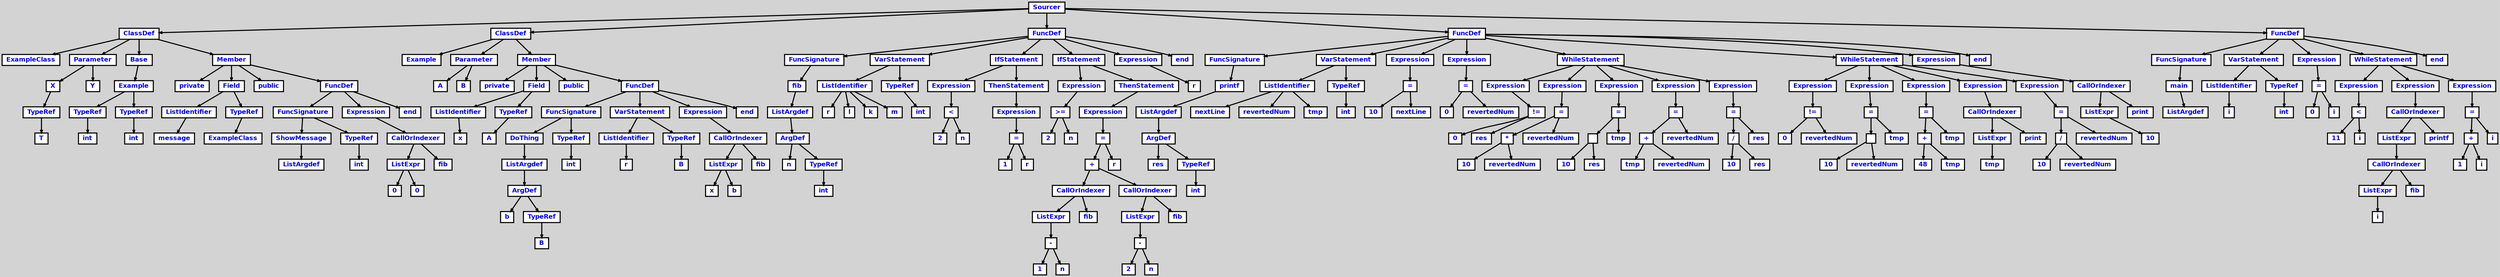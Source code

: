 digraph {

	ordering=out;
	ranksep=.4;
	bgcolor="lightgrey";  node [shape=box, fixedsize=false, fontsize=12, fontname="Helvetica-bold", fontcolor="blue"
	width=.25, height=.25, color="black", fillcolor="white", style="filled, solid, bold"];

	edge [arrowsize=.5, color="black", style="bold"]

	n000012EDFC88D770[label="Sourcer"]
	n000012EDFC865A08[label="ClassDef"]
	n000012EDFC8658D0[label="ExampleClass"]
	n000012EDFC865C78[label="Parameter"]
	n000012EDFC861E50[label="X"]
	n000012EDFC861D18[label="TypeRef"]
	n000012EDFC861BE0[label="T"]
	n000012EDFC861F88[label="Y"]
	n000012EDFC865DB0[label="Base"]
	n000012EDFC865EE8[label="Example"]
	n000012EDFC8621F8[label="TypeRef"]
	n000012EDFC861AA8[label="int"]
	n000012EDFC862468[label="TypeRef"]
	n000012EDFC8620C0[label="int"]
	n000012EDFC866020[label="Member"]
	n000012EDFC8625A0[label="private"]
	n000012EDFC862CF0[label="Field"]
	n000012EDFC862810[label="ListIdentifier"]
	n000012EDFC8626D8[label="message"]
	n000012EDFC862BB8[label="TypeRef"]
	n000012EDFC862A80[label="ExampleClass"]
	n000012EDFC862E28[label="public"]
	n000012EDFC8653F0[label="FuncDef"]
	n000012EDFC863440[label="FuncSignature"]
	n000012EDFC863578[label="ShowMessage"]
	n000012EDFC863098[label="ListArgdef"]
	n000012EDFC863308[label="TypeRef"]
	n000012EDFC862F60[label="int"]
	n000012EDFC865660[label="Expression"]
	n000012EDFC865798[label="CallOrIndexer"]
	n000012EDFC864F10[label="ListExpr"]
	n000012EDFC8647C0[label="0"]
	n000012EDFC864B68[label="0"]
	n000012EDFC864688[label="fib"]
	n000012EDFC8642E0[label="end"]
	n000012EDFC86A328[label="ClassDef"]
	n000012EDFC86A1F0[label="Example"]
	n000012EDFC86A598[label="Parameter"]
	n000012EDFC866158[label="A"]
	n000012EDFC866290[label="B"]
	n000012EDFC86A6D0[label="Member"]
	n000012EDFC8663C8[label="private"]
	n000012EDFC866B18[label="Field"]
	n000012EDFC866638[label="ListIdentifier"]
	n000012EDFC866500[label="x"]
	n000012EDFC8669E0[label="TypeRef"]
	n000012EDFC8668A8[label="A"]
	n000012EDFC866C50[label="public"]
	n000012EDFC869D10[label="FuncDef"]
	n000012EDFC867748[label="FuncSignature"]
	n000012EDFC867880[label="DoThing"]
	n000012EDFC8673A0[label="ListArgdef"]
	n000012EDFC867130[label="ArgDef"]
	n000012EDFC866D88[label="b"]
	n000012EDFC866FF8[label="TypeRef"]
	n000012EDFC866EC0[label="B"]
	n000012EDFC867610[label="TypeRef"]
	n000012EDFC867268[label="int"]
	n000012EDFC867D60[label="VarStatement"]
	n000012EDFC867AF0[label="ListIdentifier"]
	n000012EDFC8679B8[label="r"]
	n000012EDFC867FD0[label="TypeRef"]
	n000012EDFC867E98[label="B"]
	n000012EDFC869F80[label="Expression"]
	n000012EDFC86A0B8[label="CallOrIndexer"]
	n000012EDFC869830[label="ListExpr"]
	n000012EDFC8690E0[label="x"]
	n000012EDFC869488[label="b"]
	n000012EDFC868FA8[label="fib"]
	n000012EDFC868C00[label="end"]
	n000012EDFC873DF0[label="FuncDef"]
	n000012EDFC86AE20[label="FuncSignature"]
	n000012EDFC86AF58[label="fib"]
	n000012EDFC86ACE8[label="ListArgdef"]
	n000012EDFC86AA78[label="ArgDef"]
	n000012EDFC86A808[label="n"]
	n000012EDFC86A940[label="TypeRef"]
	n000012EDFC86A460[label="int"]
	n000012EDFC86B918[label="VarStatement"]
	n000012EDFC86B1C8[label="ListIdentifier"]
	n000012EDFC86B090[label="r"]
	n000012EDFC86B300[label="l"]
	n000012EDFC86B438[label="k"]
	n000012EDFC86B570[label="m"]
	n000012EDFC86BA50[label="TypeRef"]
	n000012EDFC86B7E0[label="int"]
	n000012EDFC86D2B0[label="IfStatement"]
	n000012EDFC86D8C8[label="Expression"]
	n000012EDFC86C680[label="<"]
	n000012EDFC86C8F0[label="2"]
	n000012EDFC86BDF8[label="n"]
	n000012EDFC86DB38[label="ThenStatement"]
	n000012EDFC86D520[label="Expression"]
	n000012EDFC86DA00[label="="]
	n000012EDFC86D658[label="1"]
	n000012EDFC86CDD0[label="r"]
	n000012EDFC871480[label="IfStatement"]
	n000012EDFC8721E8[label="Expression"]
	n000012EDFC86E768[label=">="]
	n000012EDFC86E9D8[label="2"]
	n000012EDFC86DEE0[label="n"]
	n000012EDFC873568[label="ThenStatement"]
	n000012EDFC8715B8[label="Expression"]
	n000012EDFC872320[label="="]
	n000012EDFC872590[label="+"]
	n000012EDFC873910[label="CallOrIndexer"]
	n000012EDFC872E18[label="ListExpr"]
	n000012EDFC872CE0[label="-"]
	n000012EDFC872F50[label="1"]
	n000012EDFC872A70[label="n"]
	n000012EDFC872938[label="fib"]
	n000012EDFC872458[label="CallOrIndexer"]
	n000012EDFC871E40[label="ListExpr"]
	n000012EDFC871D08[label="-"]
	n000012EDFC871F78[label="2"]
	n000012EDFC871A98[label="n"]
	n000012EDFC871960[label="fib"]
	n000012EDFC86EEB8[label="r"]
	n000012EDFC873F28[label="Expression"]
	n000012EDFC873B80[label="r"]
	n000012EDFC873A48[label="end"]
	n000012EDFC8863A8[label="FuncDef"]
	n000012EDFC8747B0[label="FuncSignature"]
	n000012EDFC8748E8[label="printf"]
	n000012EDFC874678[label="ListArgdef"]
	n000012EDFC874408[label="ArgDef"]
	n000012EDFC874198[label="res"]
	n000012EDFC8742D0[label="TypeRef"]
	n000012EDFC874060[label="int"]
	n000012EDFC875170[label="VarStatement"]
	n000012EDFC874B58[label="ListIdentifier"]
	n000012EDFC874A20[label="nextLine"]
	n000012EDFC874C90[label="revertedNum"]
	n000012EDFC874DC8[label="tmp"]
	n000012EDFC8752A8[label="TypeRef"]
	n000012EDFC875038[label="int"]
	n000012EDFC875DA0[label="Expression"]
	n000012EDFC876280[label="="]
	n000012EDFC875ED8[label="10"]
	n000012EDFC875650[label="nextLine"]
	n000012EDFC876C40[label="Expression"]
	n000012EDFC877120[label="="]
	n000012EDFC876D78[label="0"]
	n000012EDFC8764F0[label="revertedNum"]
	n000012EDFC87D3D8[label="WhileStatement"]
	n000012EDFC87D648[label="Expression"]
	n000012EDFC877C18[label="!="]
	n000012EDFC877E88[label="0"]
	n000012EDFC877390[label="res"]
	n000012EDFC878F98[label="Expression"]
	n000012EDFC8795B0[label="="]
	n000012EDFC879478[label="*"]
	n000012EDFC8796E8[label="10"]
	n000012EDFC879208[label="revertedNum"]
	n000012EDFC878368[label="revertedNum"]
	n000012EDFC87A6C0[label="Expression"]
	n000012EDFC87ACD8[label="="]
	n000012EDFC87ABA0[label=""]
	n000012EDFC87AE10[label="10"]
	n000012EDFC87A930[label="res"]
	n000012EDFC879A90[label="tmp"]
	n000012EDFC87BDE8[label="Expression"]
	n000012EDFC87C400[label="="]
	n000012EDFC87C2C8[label="+"]
	n000012EDFC87C538[label="tmp"]
	n000012EDFC87C058[label="revertedNum"]
	n000012EDFC87B1B8[label="revertedNum"]
	n000012EDFC87D510[label="Expression"]
	n000012EDFC87DB28[label="="]
	n000012EDFC87D9F0[label="/"]
	n000012EDFC87DC60[label="10"]
	n000012EDFC87D780[label="res"]
	n000012EDFC87C8E0[label="res"]
	n000012EDFC8843F8[label="WhileStatement"]
	n000012EDFC884668[label="Expression"]
	n000012EDFC87E9C8[label="!="]
	n000012EDFC87EC38[label="0"]
	n000012EDFC87E140[label="revertedNum"]
	n000012EDFC87FD48[label="Expression"]
	n000012EDFC880360[label="="]
	n000012EDFC880228[label=""]
	n000012EDFC880498[label="10"]
	n000012EDFC87FFB8[label="revertedNum"]
	n000012EDFC87F118[label="tmp"]
	n000012EDFC881470[label="Expression"]
	n000012EDFC881A88[label="="]
	n000012EDFC881950[label="+"]
	n000012EDFC881BC0[label="48"]
	n000012EDFC8816E0[label="tmp"]
	n000012EDFC880840[label="tmp"]
	n000012EDFC883420[label="Expression"]
	n000012EDFC883558[label="CallOrIndexer"]
	n000012EDFC882CD0[label="ListExpr"]
	n000012EDFC882928[label="tmp"]
	n000012EDFC8827F0[label="print"]
	n000012EDFC884530[label="Expression"]
	n000012EDFC884B48[label="="]
	n000012EDFC884A10[label="/"]
	n000012EDFC884C80[label="10"]
	n000012EDFC8847A0[label="revertedNum"]
	n000012EDFC883900[label="revertedNum"]
	n000012EDFC886618[label="Expression"]
	n000012EDFC886750[label="CallOrIndexer"]
	n000012EDFC885EC8[label="ListExpr"]
	n000012EDFC885B20[label="10"]
	n000012EDFC8859E8[label="print"]
	n000012EDFC885640[label="end"]
	n000012EDFC88BF10[label="FuncDef"]
	n000012EDFC886AF8[label="FuncSignature"]
	n000012EDFC886C30[label="main"]
	n000012EDFC8869C0[label="ListArgdef"]
	n000012EDFC887248[label="VarStatement"]
	n000012EDFC886EA0[label="ListIdentifier"]
	n000012EDFC886D68[label="i"]
	n000012EDFC887380[label="TypeRef"]
	n000012EDFC887110[label="int"]
	n000012EDFC887E78[label="Expression"]
	n000012EDFC888358[label="="]
	n000012EDFC887FB0[label="0"]
	n000012EDFC887728[label="i"]
	n000012EDFC88CC78[label="WhileStatement"]
	n000012EDFC88CEE8[label="Expression"]
	n000012EDFC888E50[label="<"]
	n000012EDFC8890C0[label="11"]
	n000012EDFC8885C8[label="i"]
	n000012EDFC88BCA0[label="Expression"]
	n000012EDFC88BDD8[label="CallOrIndexer"]
	n000012EDFC88B418[label="ListExpr"]
	n000012EDFC88B550[label="CallOrIndexer"]
	n000012EDFC88ACC8[label="ListExpr"]
	n000012EDFC88A920[label="i"]
	n000012EDFC88A7E8[label="fib"]
	n000012EDFC88A578[label="printf"]
	n000012EDFC88CDB0[label="Expression"]
	n000012EDFC88D3C8[label="="]
	n000012EDFC88D290[label="+"]
	n000012EDFC88D500[label="1"]
	n000012EDFC88D020[label="i"]
	n000012EDFC88C180[label="i"]
	n000012EDFC888220[label="end"]

		n000012EDFC88D770 -> n000012EDFC865A08		// Sourcer -> ClassDef
		n000012EDFC865A08 -> n000012EDFC8658D0		// ClassDef -> ExampleClass
		n000012EDFC865A08 -> n000012EDFC865C78		// ClassDef -> Parameter
		n000012EDFC865C78 -> n000012EDFC861E50		// Parameter -> X
		n000012EDFC861E50 -> n000012EDFC861D18		// X -> TypeRef
		n000012EDFC861D18 -> n000012EDFC861BE0		// TypeRef -> T
		n000012EDFC865C78 -> n000012EDFC861F88		// Parameter -> Y
		n000012EDFC865A08 -> n000012EDFC865DB0		// ClassDef -> Base
		n000012EDFC865DB0 -> n000012EDFC865EE8		// Base -> Example
		n000012EDFC865EE8 -> n000012EDFC8621F8		// Example -> TypeRef
		n000012EDFC8621F8 -> n000012EDFC861AA8		// TypeRef -> int
		n000012EDFC865EE8 -> n000012EDFC862468		// Example -> TypeRef
		n000012EDFC862468 -> n000012EDFC8620C0		// TypeRef -> int
		n000012EDFC865A08 -> n000012EDFC866020		// ClassDef -> Member
		n000012EDFC866020 -> n000012EDFC8625A0		// Member -> private
		n000012EDFC866020 -> n000012EDFC862CF0		// Member -> Field
		n000012EDFC862CF0 -> n000012EDFC862810		// Field -> ListIdentifier
		n000012EDFC862810 -> n000012EDFC8626D8		// ListIdentifier -> message
		n000012EDFC862CF0 -> n000012EDFC862BB8		// Field -> TypeRef
		n000012EDFC862BB8 -> n000012EDFC862A80		// TypeRef -> ExampleClass
		n000012EDFC866020 -> n000012EDFC862E28		// Member -> public
		n000012EDFC866020 -> n000012EDFC8653F0		// Member -> FuncDef
		n000012EDFC8653F0 -> n000012EDFC863440		// FuncDef -> FuncSignature
		n000012EDFC863440 -> n000012EDFC863578		// FuncSignature -> ShowMessage
		n000012EDFC863578 -> n000012EDFC863098		// ShowMessage -> ListArgdef
		n000012EDFC863440 -> n000012EDFC863308		// FuncSignature -> TypeRef
		n000012EDFC863308 -> n000012EDFC862F60		// TypeRef -> int
		n000012EDFC8653F0 -> n000012EDFC865660		// FuncDef -> Expression
		n000012EDFC865660 -> n000012EDFC865798		// Expression -> CallOrIndexer
		n000012EDFC865798 -> n000012EDFC864F10		// CallOrIndexer -> ListExpr
		n000012EDFC864F10 -> n000012EDFC8647C0		// ListExpr -> 0
		n000012EDFC864F10 -> n000012EDFC864B68		// ListExpr -> 0
		n000012EDFC865798 -> n000012EDFC864688		// CallOrIndexer -> fib
		n000012EDFC8653F0 -> n000012EDFC8642E0		// FuncDef -> end
		n000012EDFC88D770 -> n000012EDFC86A328		// Sourcer -> ClassDef
		n000012EDFC86A328 -> n000012EDFC86A1F0		// ClassDef -> Example
		n000012EDFC86A328 -> n000012EDFC86A598		// ClassDef -> Parameter
		n000012EDFC86A598 -> n000012EDFC866158		// Parameter -> A
		n000012EDFC86A598 -> n000012EDFC866290		// Parameter -> B
		n000012EDFC86A328 -> n000012EDFC86A6D0		// ClassDef -> Member
		n000012EDFC86A6D0 -> n000012EDFC8663C8		// Member -> private
		n000012EDFC86A6D0 -> n000012EDFC866B18		// Member -> Field
		n000012EDFC866B18 -> n000012EDFC866638		// Field -> ListIdentifier
		n000012EDFC866638 -> n000012EDFC866500		// ListIdentifier -> x
		n000012EDFC866B18 -> n000012EDFC8669E0		// Field -> TypeRef
		n000012EDFC8669E0 -> n000012EDFC8668A8		// TypeRef -> A
		n000012EDFC86A6D0 -> n000012EDFC866C50		// Member -> public
		n000012EDFC86A6D0 -> n000012EDFC869D10		// Member -> FuncDef
		n000012EDFC869D10 -> n000012EDFC867748		// FuncDef -> FuncSignature
		n000012EDFC867748 -> n000012EDFC867880		// FuncSignature -> DoThing
		n000012EDFC867880 -> n000012EDFC8673A0		// DoThing -> ListArgdef
		n000012EDFC8673A0 -> n000012EDFC867130		// ListArgdef -> ArgDef
		n000012EDFC867130 -> n000012EDFC866D88		// ArgDef -> b
		n000012EDFC867130 -> n000012EDFC866FF8		// ArgDef -> TypeRef
		n000012EDFC866FF8 -> n000012EDFC866EC0		// TypeRef -> B
		n000012EDFC867748 -> n000012EDFC867610		// FuncSignature -> TypeRef
		n000012EDFC867610 -> n000012EDFC867268		// TypeRef -> int
		n000012EDFC869D10 -> n000012EDFC867D60		// FuncDef -> VarStatement
		n000012EDFC867D60 -> n000012EDFC867AF0		// VarStatement -> ListIdentifier
		n000012EDFC867AF0 -> n000012EDFC8679B8		// ListIdentifier -> r
		n000012EDFC867D60 -> n000012EDFC867FD0		// VarStatement -> TypeRef
		n000012EDFC867FD0 -> n000012EDFC867E98		// TypeRef -> B
		n000012EDFC869D10 -> n000012EDFC869F80		// FuncDef -> Expression
		n000012EDFC869F80 -> n000012EDFC86A0B8		// Expression -> CallOrIndexer
		n000012EDFC86A0B8 -> n000012EDFC869830		// CallOrIndexer -> ListExpr
		n000012EDFC869830 -> n000012EDFC8690E0		// ListExpr -> x
		n000012EDFC869830 -> n000012EDFC869488		// ListExpr -> b
		n000012EDFC86A0B8 -> n000012EDFC868FA8		// CallOrIndexer -> fib
		n000012EDFC869D10 -> n000012EDFC868C00		// FuncDef -> end
		n000012EDFC88D770 -> n000012EDFC873DF0		// Sourcer -> FuncDef
		n000012EDFC873DF0 -> n000012EDFC86AE20		// FuncDef -> FuncSignature
		n000012EDFC86AE20 -> n000012EDFC86AF58		// FuncSignature -> fib
		n000012EDFC86AF58 -> n000012EDFC86ACE8		// fib -> ListArgdef
		n000012EDFC86ACE8 -> n000012EDFC86AA78		// ListArgdef -> ArgDef
		n000012EDFC86AA78 -> n000012EDFC86A808		// ArgDef -> n
		n000012EDFC86AA78 -> n000012EDFC86A940		// ArgDef -> TypeRef
		n000012EDFC86A940 -> n000012EDFC86A460		// TypeRef -> int
		n000012EDFC873DF0 -> n000012EDFC86B918		// FuncDef -> VarStatement
		n000012EDFC86B918 -> n000012EDFC86B1C8		// VarStatement -> ListIdentifier
		n000012EDFC86B1C8 -> n000012EDFC86B090		// ListIdentifier -> r
		n000012EDFC86B1C8 -> n000012EDFC86B300		// ListIdentifier -> l
		n000012EDFC86B1C8 -> n000012EDFC86B438		// ListIdentifier -> k
		n000012EDFC86B1C8 -> n000012EDFC86B570		// ListIdentifier -> m
		n000012EDFC86B918 -> n000012EDFC86BA50		// VarStatement -> TypeRef
		n000012EDFC86BA50 -> n000012EDFC86B7E0		// TypeRef -> int
		n000012EDFC873DF0 -> n000012EDFC86D2B0		// FuncDef -> IfStatement
		n000012EDFC86D2B0 -> n000012EDFC86D8C8		// IfStatement -> Expression
		n000012EDFC86D8C8 -> n000012EDFC86C680		// Expression -> <
		n000012EDFC86C680 -> n000012EDFC86C8F0		// < -> 2
		n000012EDFC86C680 -> n000012EDFC86BDF8		// < -> n
		n000012EDFC86D2B0 -> n000012EDFC86DB38		// IfStatement -> ThenStatement
		n000012EDFC86DB38 -> n000012EDFC86D520		// ThenStatement -> Expression
		n000012EDFC86D520 -> n000012EDFC86DA00		// Expression -> =
		n000012EDFC86DA00 -> n000012EDFC86D658		// = -> 1
		n000012EDFC86DA00 -> n000012EDFC86CDD0		// = -> r
		n000012EDFC873DF0 -> n000012EDFC871480		// FuncDef -> IfStatement
		n000012EDFC871480 -> n000012EDFC8721E8		// IfStatement -> Expression
		n000012EDFC8721E8 -> n000012EDFC86E768		// Expression -> >=
		n000012EDFC86E768 -> n000012EDFC86E9D8		// >= -> 2
		n000012EDFC86E768 -> n000012EDFC86DEE0		// >= -> n
		n000012EDFC871480 -> n000012EDFC873568		// IfStatement -> ThenStatement
		n000012EDFC873568 -> n000012EDFC8715B8		// ThenStatement -> Expression
		n000012EDFC8715B8 -> n000012EDFC872320		// Expression -> =
		n000012EDFC872320 -> n000012EDFC872590		// = -> +
		n000012EDFC872590 -> n000012EDFC873910		// + -> CallOrIndexer
		n000012EDFC873910 -> n000012EDFC872E18		// CallOrIndexer -> ListExpr
		n000012EDFC872E18 -> n000012EDFC872CE0		// ListExpr -> -
		n000012EDFC872CE0 -> n000012EDFC872F50		// - -> 1
		n000012EDFC872CE0 -> n000012EDFC872A70		// - -> n
		n000012EDFC873910 -> n000012EDFC872938		// CallOrIndexer -> fib
		n000012EDFC872590 -> n000012EDFC872458		// + -> CallOrIndexer
		n000012EDFC872458 -> n000012EDFC871E40		// CallOrIndexer -> ListExpr
		n000012EDFC871E40 -> n000012EDFC871D08		// ListExpr -> -
		n000012EDFC871D08 -> n000012EDFC871F78		// - -> 2
		n000012EDFC871D08 -> n000012EDFC871A98		// - -> n
		n000012EDFC872458 -> n000012EDFC871960		// CallOrIndexer -> fib
		n000012EDFC872320 -> n000012EDFC86EEB8		// = -> r
		n000012EDFC873DF0 -> n000012EDFC873F28		// FuncDef -> Expression
		n000012EDFC873F28 -> n000012EDFC873B80		// Expression -> r
		n000012EDFC873DF0 -> n000012EDFC873A48		// FuncDef -> end
		n000012EDFC88D770 -> n000012EDFC8863A8		// Sourcer -> FuncDef
		n000012EDFC8863A8 -> n000012EDFC8747B0		// FuncDef -> FuncSignature
		n000012EDFC8747B0 -> n000012EDFC8748E8		// FuncSignature -> printf
		n000012EDFC8748E8 -> n000012EDFC874678		// printf -> ListArgdef
		n000012EDFC874678 -> n000012EDFC874408		// ListArgdef -> ArgDef
		n000012EDFC874408 -> n000012EDFC874198		// ArgDef -> res
		n000012EDFC874408 -> n000012EDFC8742D0		// ArgDef -> TypeRef
		n000012EDFC8742D0 -> n000012EDFC874060		// TypeRef -> int
		n000012EDFC8863A8 -> n000012EDFC875170		// FuncDef -> VarStatement
		n000012EDFC875170 -> n000012EDFC874B58		// VarStatement -> ListIdentifier
		n000012EDFC874B58 -> n000012EDFC874A20		// ListIdentifier -> nextLine
		n000012EDFC874B58 -> n000012EDFC874C90		// ListIdentifier -> revertedNum
		n000012EDFC874B58 -> n000012EDFC874DC8		// ListIdentifier -> tmp
		n000012EDFC875170 -> n000012EDFC8752A8		// VarStatement -> TypeRef
		n000012EDFC8752A8 -> n000012EDFC875038		// TypeRef -> int
		n000012EDFC8863A8 -> n000012EDFC875DA0		// FuncDef -> Expression
		n000012EDFC875DA0 -> n000012EDFC876280		// Expression -> =
		n000012EDFC876280 -> n000012EDFC875ED8		// = -> 10
		n000012EDFC876280 -> n000012EDFC875650		// = -> nextLine
		n000012EDFC8863A8 -> n000012EDFC876C40		// FuncDef -> Expression
		n000012EDFC876C40 -> n000012EDFC877120		// Expression -> =
		n000012EDFC877120 -> n000012EDFC876D78		// = -> 0
		n000012EDFC877120 -> n000012EDFC8764F0		// = -> revertedNum
		n000012EDFC8863A8 -> n000012EDFC87D3D8		// FuncDef -> WhileStatement
		n000012EDFC87D3D8 -> n000012EDFC87D648		// WhileStatement -> Expression
		n000012EDFC87D648 -> n000012EDFC877C18		// Expression -> !=
		n000012EDFC877C18 -> n000012EDFC877E88		// != -> 0
		n000012EDFC877C18 -> n000012EDFC877390		// != -> res
		n000012EDFC87D3D8 -> n000012EDFC878F98		// WhileStatement -> Expression
		n000012EDFC878F98 -> n000012EDFC8795B0		// Expression -> =
		n000012EDFC8795B0 -> n000012EDFC879478		// = -> *
		n000012EDFC879478 -> n000012EDFC8796E8		// * -> 10
		n000012EDFC879478 -> n000012EDFC879208		// * -> revertedNum
		n000012EDFC8795B0 -> n000012EDFC878368		// = -> revertedNum
		n000012EDFC87D3D8 -> n000012EDFC87A6C0		// WhileStatement -> Expression
		n000012EDFC87A6C0 -> n000012EDFC87ACD8		// Expression -> =
		n000012EDFC87ACD8 -> n000012EDFC87ABA0		// = -> 
		n000012EDFC87ABA0 -> n000012EDFC87AE10		// > 10
		n000012EDFC87ABA0 -> n000012EDFC87A930		// > res
		n000012EDFC87ACD8 -> n000012EDFC879A90		// = -> tmp
		n000012EDFC87D3D8 -> n000012EDFC87BDE8		// WhileStatement -> Expression
		n000012EDFC87BDE8 -> n000012EDFC87C400		// Expression -> =
		n000012EDFC87C400 -> n000012EDFC87C2C8		// = -> +
		n000012EDFC87C2C8 -> n000012EDFC87C538		// + -> tmp
		n000012EDFC87C2C8 -> n000012EDFC87C058		// + -> revertedNum
		n000012EDFC87C400 -> n000012EDFC87B1B8		// = -> revertedNum
		n000012EDFC87D3D8 -> n000012EDFC87D510		// WhileStatement -> Expression
		n000012EDFC87D510 -> n000012EDFC87DB28		// Expression -> =
		n000012EDFC87DB28 -> n000012EDFC87D9F0		// = -> /
		n000012EDFC87D9F0 -> n000012EDFC87DC60		// / -> 10
		n000012EDFC87D9F0 -> n000012EDFC87D780		// / -> res
		n000012EDFC87DB28 -> n000012EDFC87C8E0		// = -> res
		n000012EDFC8863A8 -> n000012EDFC8843F8		// FuncDef -> WhileStatement
		n000012EDFC8843F8 -> n000012EDFC884668		// WhileStatement -> Expression
		n000012EDFC884668 -> n000012EDFC87E9C8		// Expression -> !=
		n000012EDFC87E9C8 -> n000012EDFC87EC38		// != -> 0
		n000012EDFC87E9C8 -> n000012EDFC87E140		// != -> revertedNum
		n000012EDFC8843F8 -> n000012EDFC87FD48		// WhileStatement -> Expression
		n000012EDFC87FD48 -> n000012EDFC880360		// Expression -> =
		n000012EDFC880360 -> n000012EDFC880228		// = -> 
		n000012EDFC880228 -> n000012EDFC880498		// > 10
		n000012EDFC880228 -> n000012EDFC87FFB8		// > revertedNum
		n000012EDFC880360 -> n000012EDFC87F118		// = -> tmp
		n000012EDFC8843F8 -> n000012EDFC881470		// WhileStatement -> Expression
		n000012EDFC881470 -> n000012EDFC881A88		// Expression -> =
		n000012EDFC881A88 -> n000012EDFC881950		// = -> +
		n000012EDFC881950 -> n000012EDFC881BC0		// + -> 48
		n000012EDFC881950 -> n000012EDFC8816E0		// + -> tmp
		n000012EDFC881A88 -> n000012EDFC880840		// = -> tmp
		n000012EDFC8843F8 -> n000012EDFC883420		// WhileStatement -> Expression
		n000012EDFC883420 -> n000012EDFC883558		// Expression -> CallOrIndexer
		n000012EDFC883558 -> n000012EDFC882CD0		// CallOrIndexer -> ListExpr
		n000012EDFC882CD0 -> n000012EDFC882928		// ListExpr -> tmp
		n000012EDFC883558 -> n000012EDFC8827F0		// CallOrIndexer -> print
		n000012EDFC8843F8 -> n000012EDFC884530		// WhileStatement -> Expression
		n000012EDFC884530 -> n000012EDFC884B48		// Expression -> =
		n000012EDFC884B48 -> n000012EDFC884A10		// = -> /
		n000012EDFC884A10 -> n000012EDFC884C80		// / -> 10
		n000012EDFC884A10 -> n000012EDFC8847A0		// / -> revertedNum
		n000012EDFC884B48 -> n000012EDFC883900		// = -> revertedNum
		n000012EDFC8863A8 -> n000012EDFC886618		// FuncDef -> Expression
		n000012EDFC886618 -> n000012EDFC886750		// Expression -> CallOrIndexer
		n000012EDFC886750 -> n000012EDFC885EC8		// CallOrIndexer -> ListExpr
		n000012EDFC885EC8 -> n000012EDFC885B20		// ListExpr -> 10
		n000012EDFC886750 -> n000012EDFC8859E8		// CallOrIndexer -> print
		n000012EDFC8863A8 -> n000012EDFC885640		// FuncDef -> end
		n000012EDFC88D770 -> n000012EDFC88BF10		// Sourcer -> FuncDef
		n000012EDFC88BF10 -> n000012EDFC886AF8		// FuncDef -> FuncSignature
		n000012EDFC886AF8 -> n000012EDFC886C30		// FuncSignature -> main
		n000012EDFC886C30 -> n000012EDFC8869C0		// main -> ListArgdef
		n000012EDFC88BF10 -> n000012EDFC887248		// FuncDef -> VarStatement
		n000012EDFC887248 -> n000012EDFC886EA0		// VarStatement -> ListIdentifier
		n000012EDFC886EA0 -> n000012EDFC886D68		// ListIdentifier -> i
		n000012EDFC887248 -> n000012EDFC887380		// VarStatement -> TypeRef
		n000012EDFC887380 -> n000012EDFC887110		// TypeRef -> int
		n000012EDFC88BF10 -> n000012EDFC887E78		// FuncDef -> Expression
		n000012EDFC887E78 -> n000012EDFC888358		// Expression -> =
		n000012EDFC888358 -> n000012EDFC887FB0		// = -> 0
		n000012EDFC888358 -> n000012EDFC887728		// = -> i
		n000012EDFC88BF10 -> n000012EDFC88CC78		// FuncDef -> WhileStatement
		n000012EDFC88CC78 -> n000012EDFC88CEE8		// WhileStatement -> Expression
		n000012EDFC88CEE8 -> n000012EDFC888E50		// Expression -> <
		n000012EDFC888E50 -> n000012EDFC8890C0		// < -> 11
		n000012EDFC888E50 -> n000012EDFC8885C8		// < -> i
		n000012EDFC88CC78 -> n000012EDFC88BCA0		// WhileStatement -> Expression
		n000012EDFC88BCA0 -> n000012EDFC88BDD8		// Expression -> CallOrIndexer
		n000012EDFC88BDD8 -> n000012EDFC88B418		// CallOrIndexer -> ListExpr
		n000012EDFC88B418 -> n000012EDFC88B550		// ListExpr -> CallOrIndexer
		n000012EDFC88B550 -> n000012EDFC88ACC8		// CallOrIndexer -> ListExpr
		n000012EDFC88ACC8 -> n000012EDFC88A920		// ListExpr -> i
		n000012EDFC88B550 -> n000012EDFC88A7E8		// CallOrIndexer -> fib
		n000012EDFC88BDD8 -> n000012EDFC88A578		// CallOrIndexer -> printf
		n000012EDFC88CC78 -> n000012EDFC88CDB0		// WhileStatement -> Expression
		n000012EDFC88CDB0 -> n000012EDFC88D3C8		// Expression -> =
		n000012EDFC88D3C8 -> n000012EDFC88D290		// = -> +
		n000012EDFC88D290 -> n000012EDFC88D500		// + -> 1
		n000012EDFC88D290 -> n000012EDFC88D020		// + -> i
		n000012EDFC88D3C8 -> n000012EDFC88C180		// = -> i
		n000012EDFC88BF10 -> n000012EDFC888220		// FuncDef -> end

}